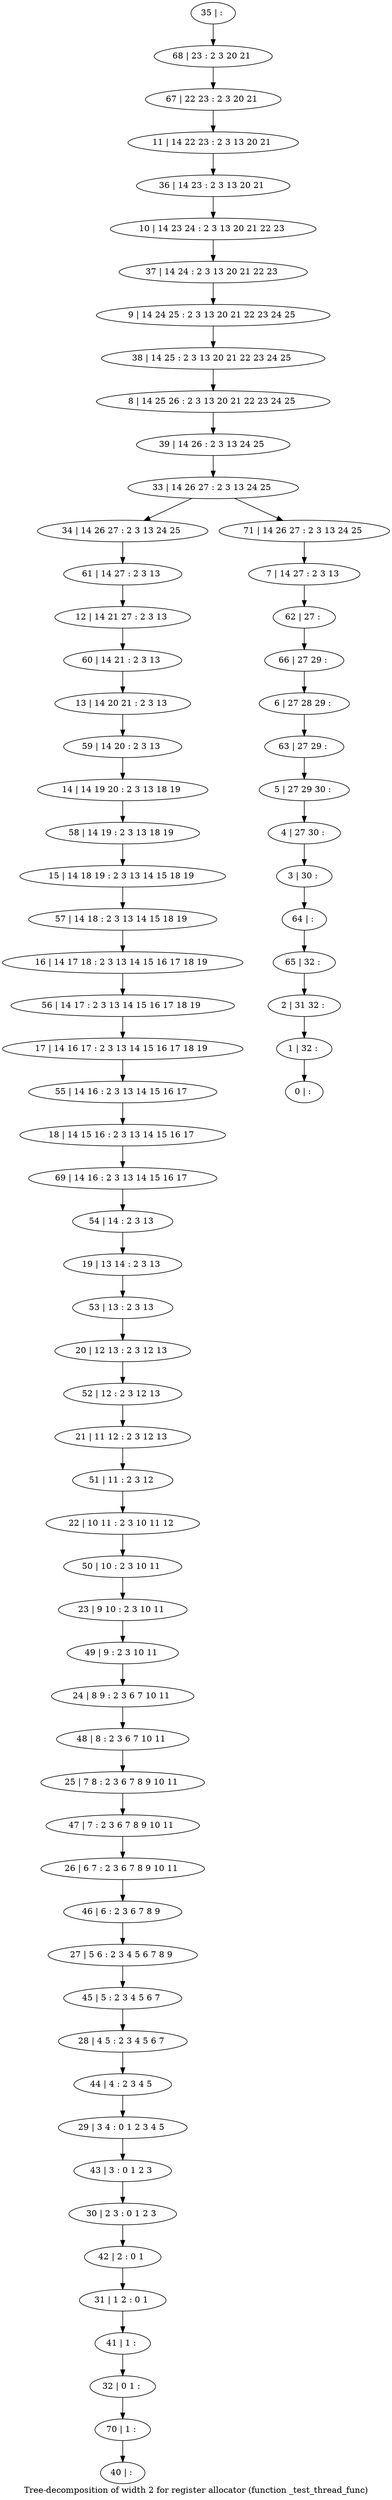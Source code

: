 digraph G {
graph [label="Tree-decomposition of width 2 for register allocator (function _test_thread_func)"]
0[label="0 | : "];
1[label="1 | 32 : "];
2[label="2 | 31 32 : "];
3[label="3 | 30 : "];
4[label="4 | 27 30 : "];
5[label="5 | 27 29 30 : "];
6[label="6 | 27 28 29 : "];
7[label="7 | 14 27 : 2 3 13 "];
8[label="8 | 14 25 26 : 2 3 13 20 21 22 23 24 25 "];
9[label="9 | 14 24 25 : 2 3 13 20 21 22 23 24 25 "];
10[label="10 | 14 23 24 : 2 3 13 20 21 22 23 "];
11[label="11 | 14 22 23 : 2 3 13 20 21 "];
12[label="12 | 14 21 27 : 2 3 13 "];
13[label="13 | 14 20 21 : 2 3 13 "];
14[label="14 | 14 19 20 : 2 3 13 18 19 "];
15[label="15 | 14 18 19 : 2 3 13 14 15 18 19 "];
16[label="16 | 14 17 18 : 2 3 13 14 15 16 17 18 19 "];
17[label="17 | 14 16 17 : 2 3 13 14 15 16 17 18 19 "];
18[label="18 | 14 15 16 : 2 3 13 14 15 16 17 "];
19[label="19 | 13 14 : 2 3 13 "];
20[label="20 | 12 13 : 2 3 12 13 "];
21[label="21 | 11 12 : 2 3 12 13 "];
22[label="22 | 10 11 : 2 3 10 11 12 "];
23[label="23 | 9 10 : 2 3 10 11 "];
24[label="24 | 8 9 : 2 3 6 7 10 11 "];
25[label="25 | 7 8 : 2 3 6 7 8 9 10 11 "];
26[label="26 | 6 7 : 2 3 6 7 8 9 10 11 "];
27[label="27 | 5 6 : 2 3 4 5 6 7 8 9 "];
28[label="28 | 4 5 : 2 3 4 5 6 7 "];
29[label="29 | 3 4 : 0 1 2 3 4 5 "];
30[label="30 | 2 3 : 0 1 2 3 "];
31[label="31 | 1 2 : 0 1 "];
32[label="32 | 0 1 : "];
33[label="33 | 14 26 27 : 2 3 13 24 25 "];
34[label="34 | 14 26 27 : 2 3 13 24 25 "];
35[label="35 | : "];
36[label="36 | 14 23 : 2 3 13 20 21 "];
37[label="37 | 14 24 : 2 3 13 20 21 22 23 "];
38[label="38 | 14 25 : 2 3 13 20 21 22 23 24 25 "];
39[label="39 | 14 26 : 2 3 13 24 25 "];
40[label="40 | : "];
41[label="41 | 1 : "];
42[label="42 | 2 : 0 1 "];
43[label="43 | 3 : 0 1 2 3 "];
44[label="44 | 4 : 2 3 4 5 "];
45[label="45 | 5 : 2 3 4 5 6 7 "];
46[label="46 | 6 : 2 3 6 7 8 9 "];
47[label="47 | 7 : 2 3 6 7 8 9 10 11 "];
48[label="48 | 8 : 2 3 6 7 10 11 "];
49[label="49 | 9 : 2 3 10 11 "];
50[label="50 | 10 : 2 3 10 11 "];
51[label="51 | 11 : 2 3 12 "];
52[label="52 | 12 : 2 3 12 13 "];
53[label="53 | 13 : 2 3 13 "];
54[label="54 | 14 : 2 3 13 "];
55[label="55 | 14 16 : 2 3 13 14 15 16 17 "];
56[label="56 | 14 17 : 2 3 13 14 15 16 17 18 19 "];
57[label="57 | 14 18 : 2 3 13 14 15 18 19 "];
58[label="58 | 14 19 : 2 3 13 18 19 "];
59[label="59 | 14 20 : 2 3 13 "];
60[label="60 | 14 21 : 2 3 13 "];
61[label="61 | 14 27 : 2 3 13 "];
62[label="62 | 27 : "];
63[label="63 | 27 29 : "];
64[label="64 | : "];
65[label="65 | 32 : "];
66[label="66 | 27 29 : "];
67[label="67 | 22 23 : 2 3 20 21 "];
68[label="68 | 23 : 2 3 20 21 "];
69[label="69 | 14 16 : 2 3 13 14 15 16 17 "];
70[label="70 | 1 : "];
71[label="71 | 14 26 27 : 2 3 13 24 25 "];
41->32 ;
31->41 ;
42->31 ;
30->42 ;
43->30 ;
29->43 ;
44->29 ;
28->44 ;
45->28 ;
27->45 ;
46->27 ;
26->46 ;
47->26 ;
25->47 ;
48->25 ;
24->48 ;
49->24 ;
23->49 ;
50->23 ;
22->50 ;
51->22 ;
21->51 ;
52->21 ;
20->52 ;
53->20 ;
19->53 ;
54->19 ;
55->18 ;
17->55 ;
56->17 ;
16->56 ;
57->16 ;
15->57 ;
58->15 ;
14->58 ;
59->14 ;
13->59 ;
60->13 ;
12->60 ;
61->12 ;
34->61 ;
69->54 ;
18->69 ;
70->40 ;
32->70 ;
35->68 ;
68->67 ;
67->11 ;
11->36 ;
36->10 ;
10->37 ;
37->9 ;
9->38 ;
38->8 ;
8->39 ;
39->33 ;
7->62 ;
62->66 ;
66->6 ;
6->63 ;
63->5 ;
5->4 ;
4->3 ;
3->64 ;
64->65 ;
65->2 ;
2->1 ;
1->0 ;
71->7 ;
33->34 ;
33->71 ;
}
